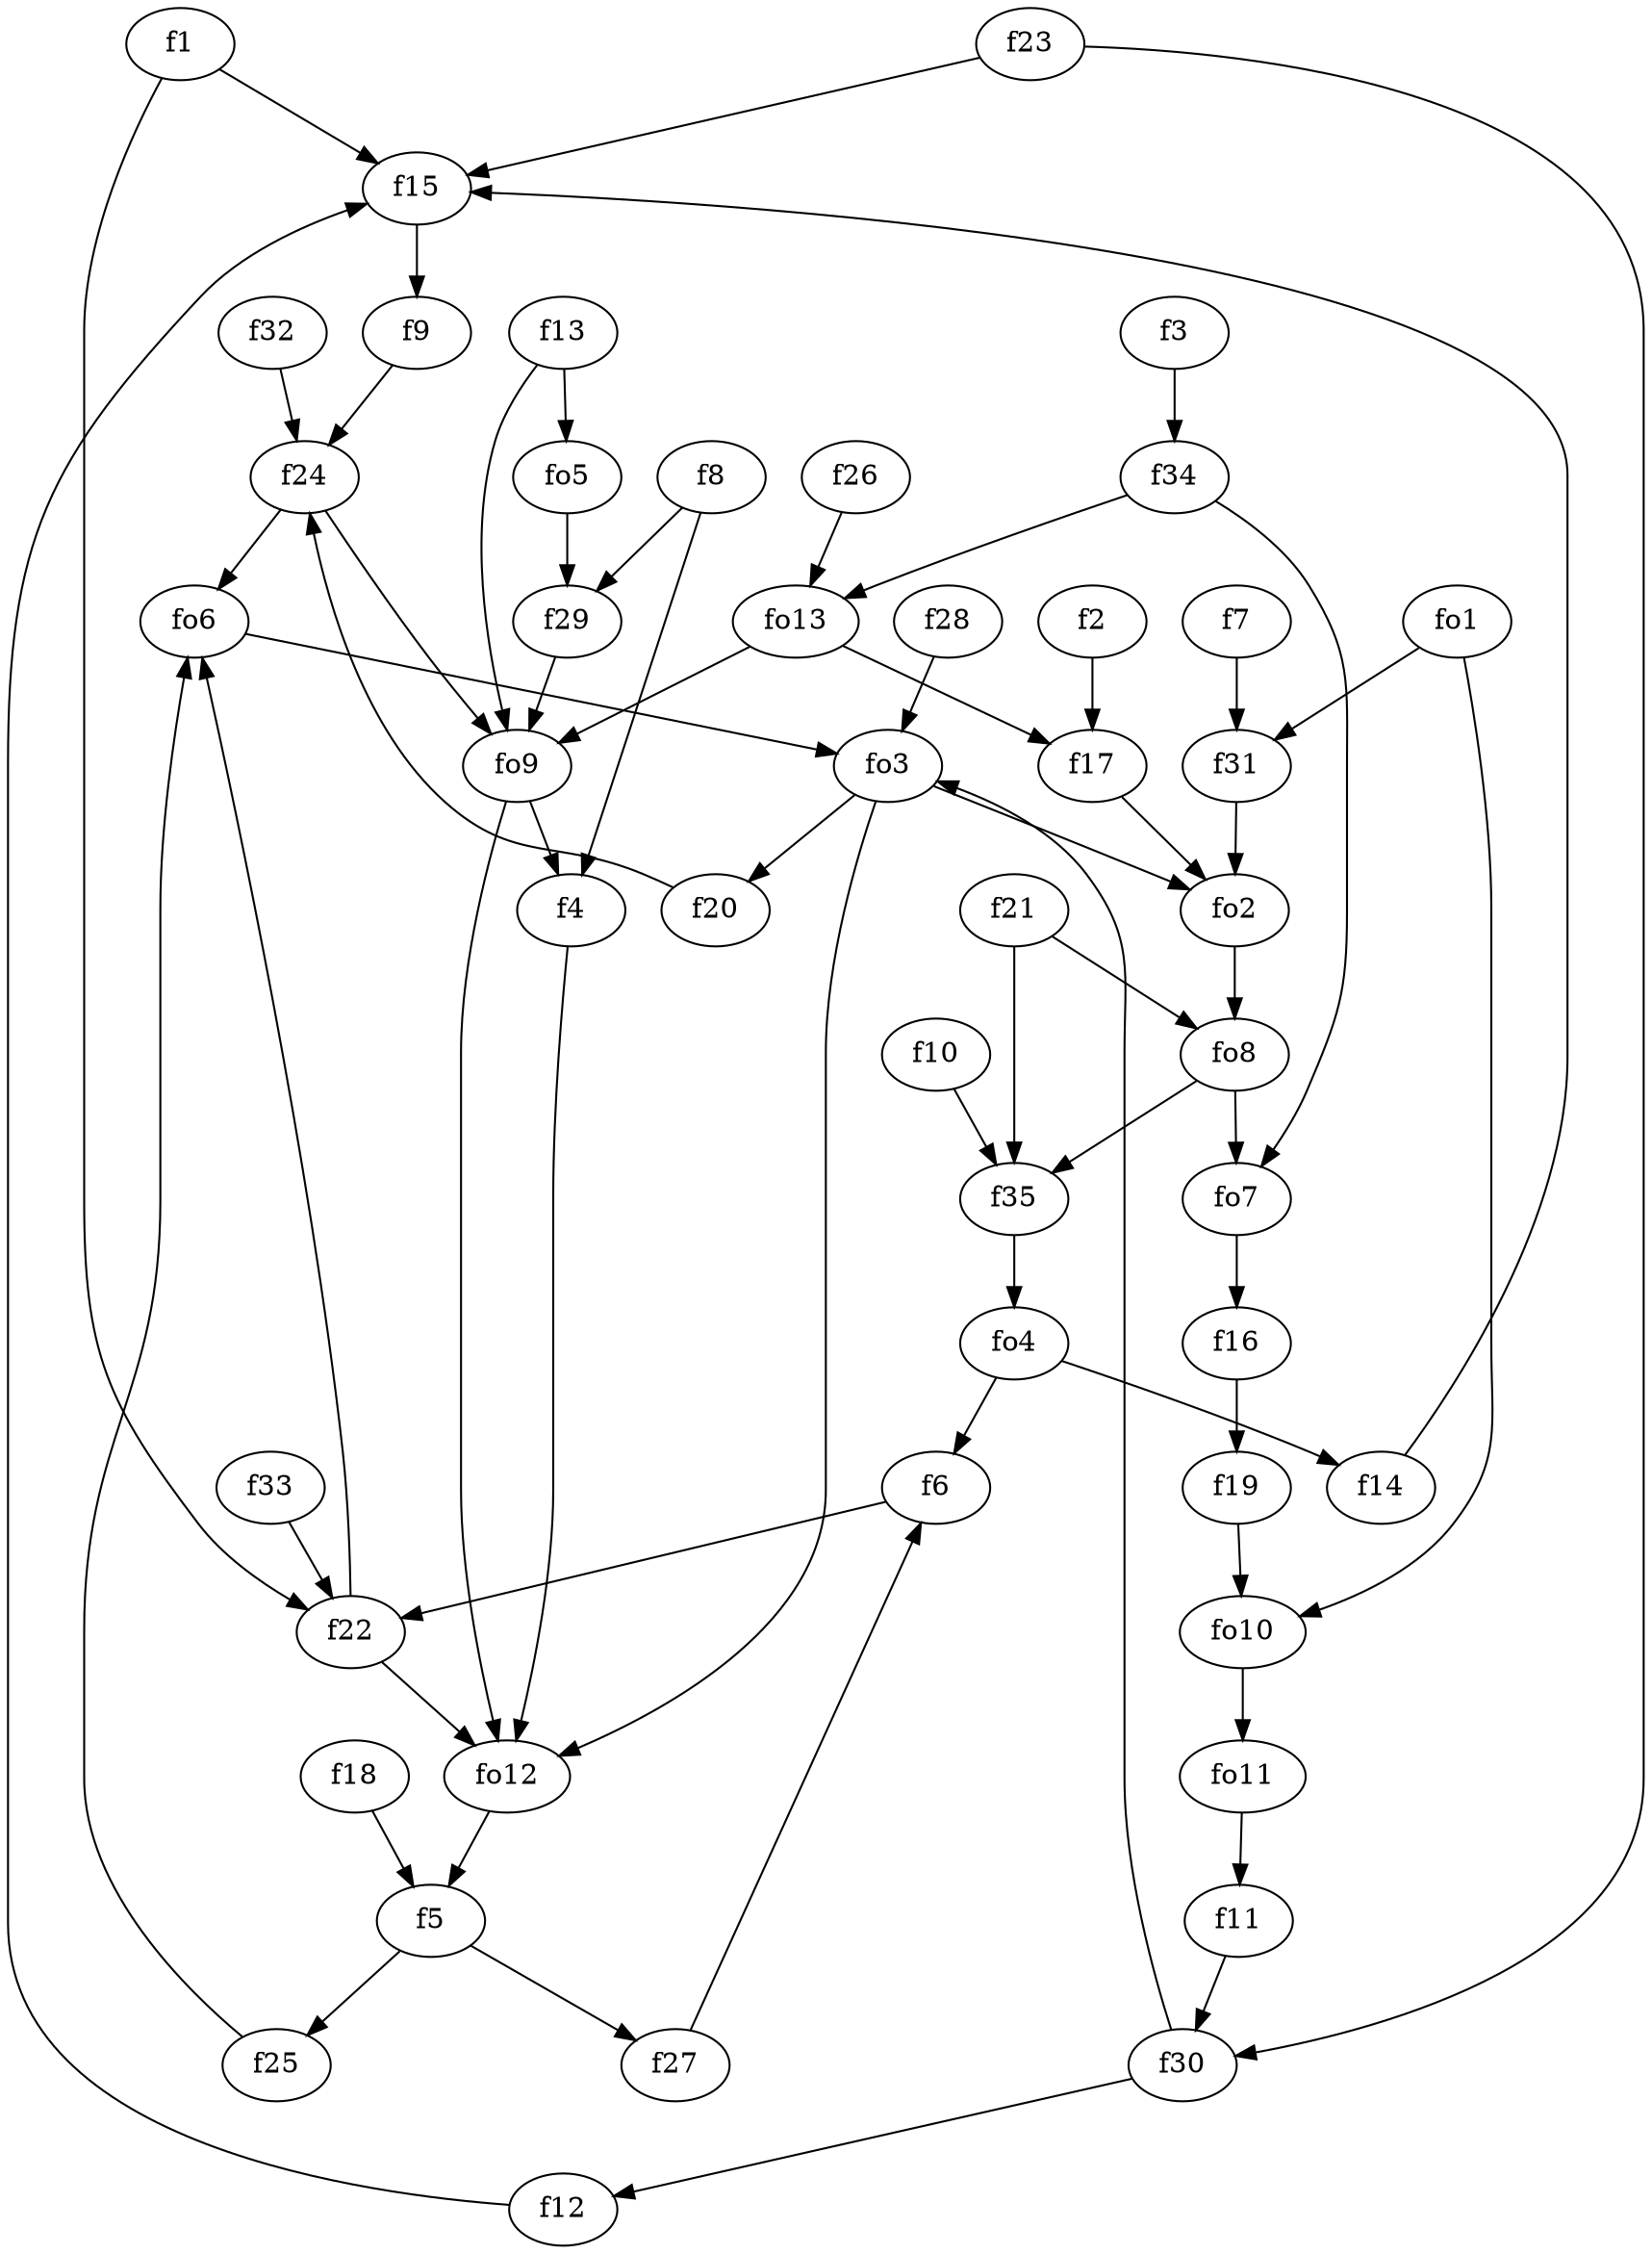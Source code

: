 strict digraph  {
f1;
f2;
f3;
f4;
f5;
f6;
f7;
f8;
f9;
f10;
f11;
f12;
f13;
f14;
f15;
f16;
f17;
f18;
f19;
f20;
f21;
f22;
f23;
f24;
f25;
f26;
f27;
f28;
f29;
f30;
f31;
f32;
f33;
f34;
f35;
fo1;
fo2;
fo3;
fo4;
fo5;
fo6;
fo7;
fo8;
fo9;
fo10;
fo11;
fo12;
fo13;
f1 -> f22  [weight=2];
f1 -> f15  [weight=2];
f2 -> f17  [weight=2];
f3 -> f34  [weight=2];
f4 -> fo12  [weight=2];
f5 -> f25  [weight=2];
f5 -> f27  [weight=2];
f6 -> f22  [weight=2];
f7 -> f31  [weight=2];
f8 -> f29  [weight=2];
f8 -> f4  [weight=2];
f9 -> f24  [weight=2];
f10 -> f35  [weight=2];
f11 -> f30  [weight=2];
f12 -> f15  [weight=2];
f13 -> fo5  [weight=2];
f13 -> fo9  [weight=2];
f14 -> f15  [weight=2];
f15 -> f9  [weight=2];
f16 -> f19  [weight=2];
f17 -> fo2  [weight=2];
f18 -> f5  [weight=2];
f19 -> fo10  [weight=2];
f20 -> f24  [weight=2];
f21 -> f35  [weight=2];
f21 -> fo8  [weight=2];
f22 -> fo12  [weight=2];
f22 -> fo6  [weight=2];
f23 -> f30  [weight=2];
f23 -> f15  [weight=2];
f24 -> fo6  [weight=2];
f24 -> fo9  [weight=2];
f25 -> fo6  [weight=2];
f26 -> fo13  [weight=2];
f27 -> f6  [weight=2];
f28 -> fo3  [weight=2];
f29 -> fo9  [weight=2];
f30 -> f12  [weight=2];
f30 -> fo3  [weight=2];
f31 -> fo2  [weight=2];
f32 -> f24  [weight=2];
f33 -> f22  [weight=2];
f34 -> fo13  [weight=2];
f34 -> fo7  [weight=2];
f35 -> fo4  [weight=2];
fo1 -> fo10  [weight=2];
fo1 -> f31  [weight=2];
fo2 -> fo8  [weight=2];
fo3 -> fo2  [weight=2];
fo3 -> f20  [weight=2];
fo3 -> fo12  [weight=2];
fo4 -> f14  [weight=2];
fo4 -> f6  [weight=2];
fo5 -> f29  [weight=2];
fo6 -> fo3  [weight=2];
fo7 -> f16  [weight=2];
fo8 -> fo7  [weight=2];
fo8 -> f35  [weight=2];
fo9 -> f4  [weight=2];
fo9 -> fo12  [weight=2];
fo10 -> fo11  [weight=2];
fo11 -> f11  [weight=2];
fo12 -> f5  [weight=2];
fo13 -> f17  [weight=2];
fo13 -> fo9  [weight=2];
}
